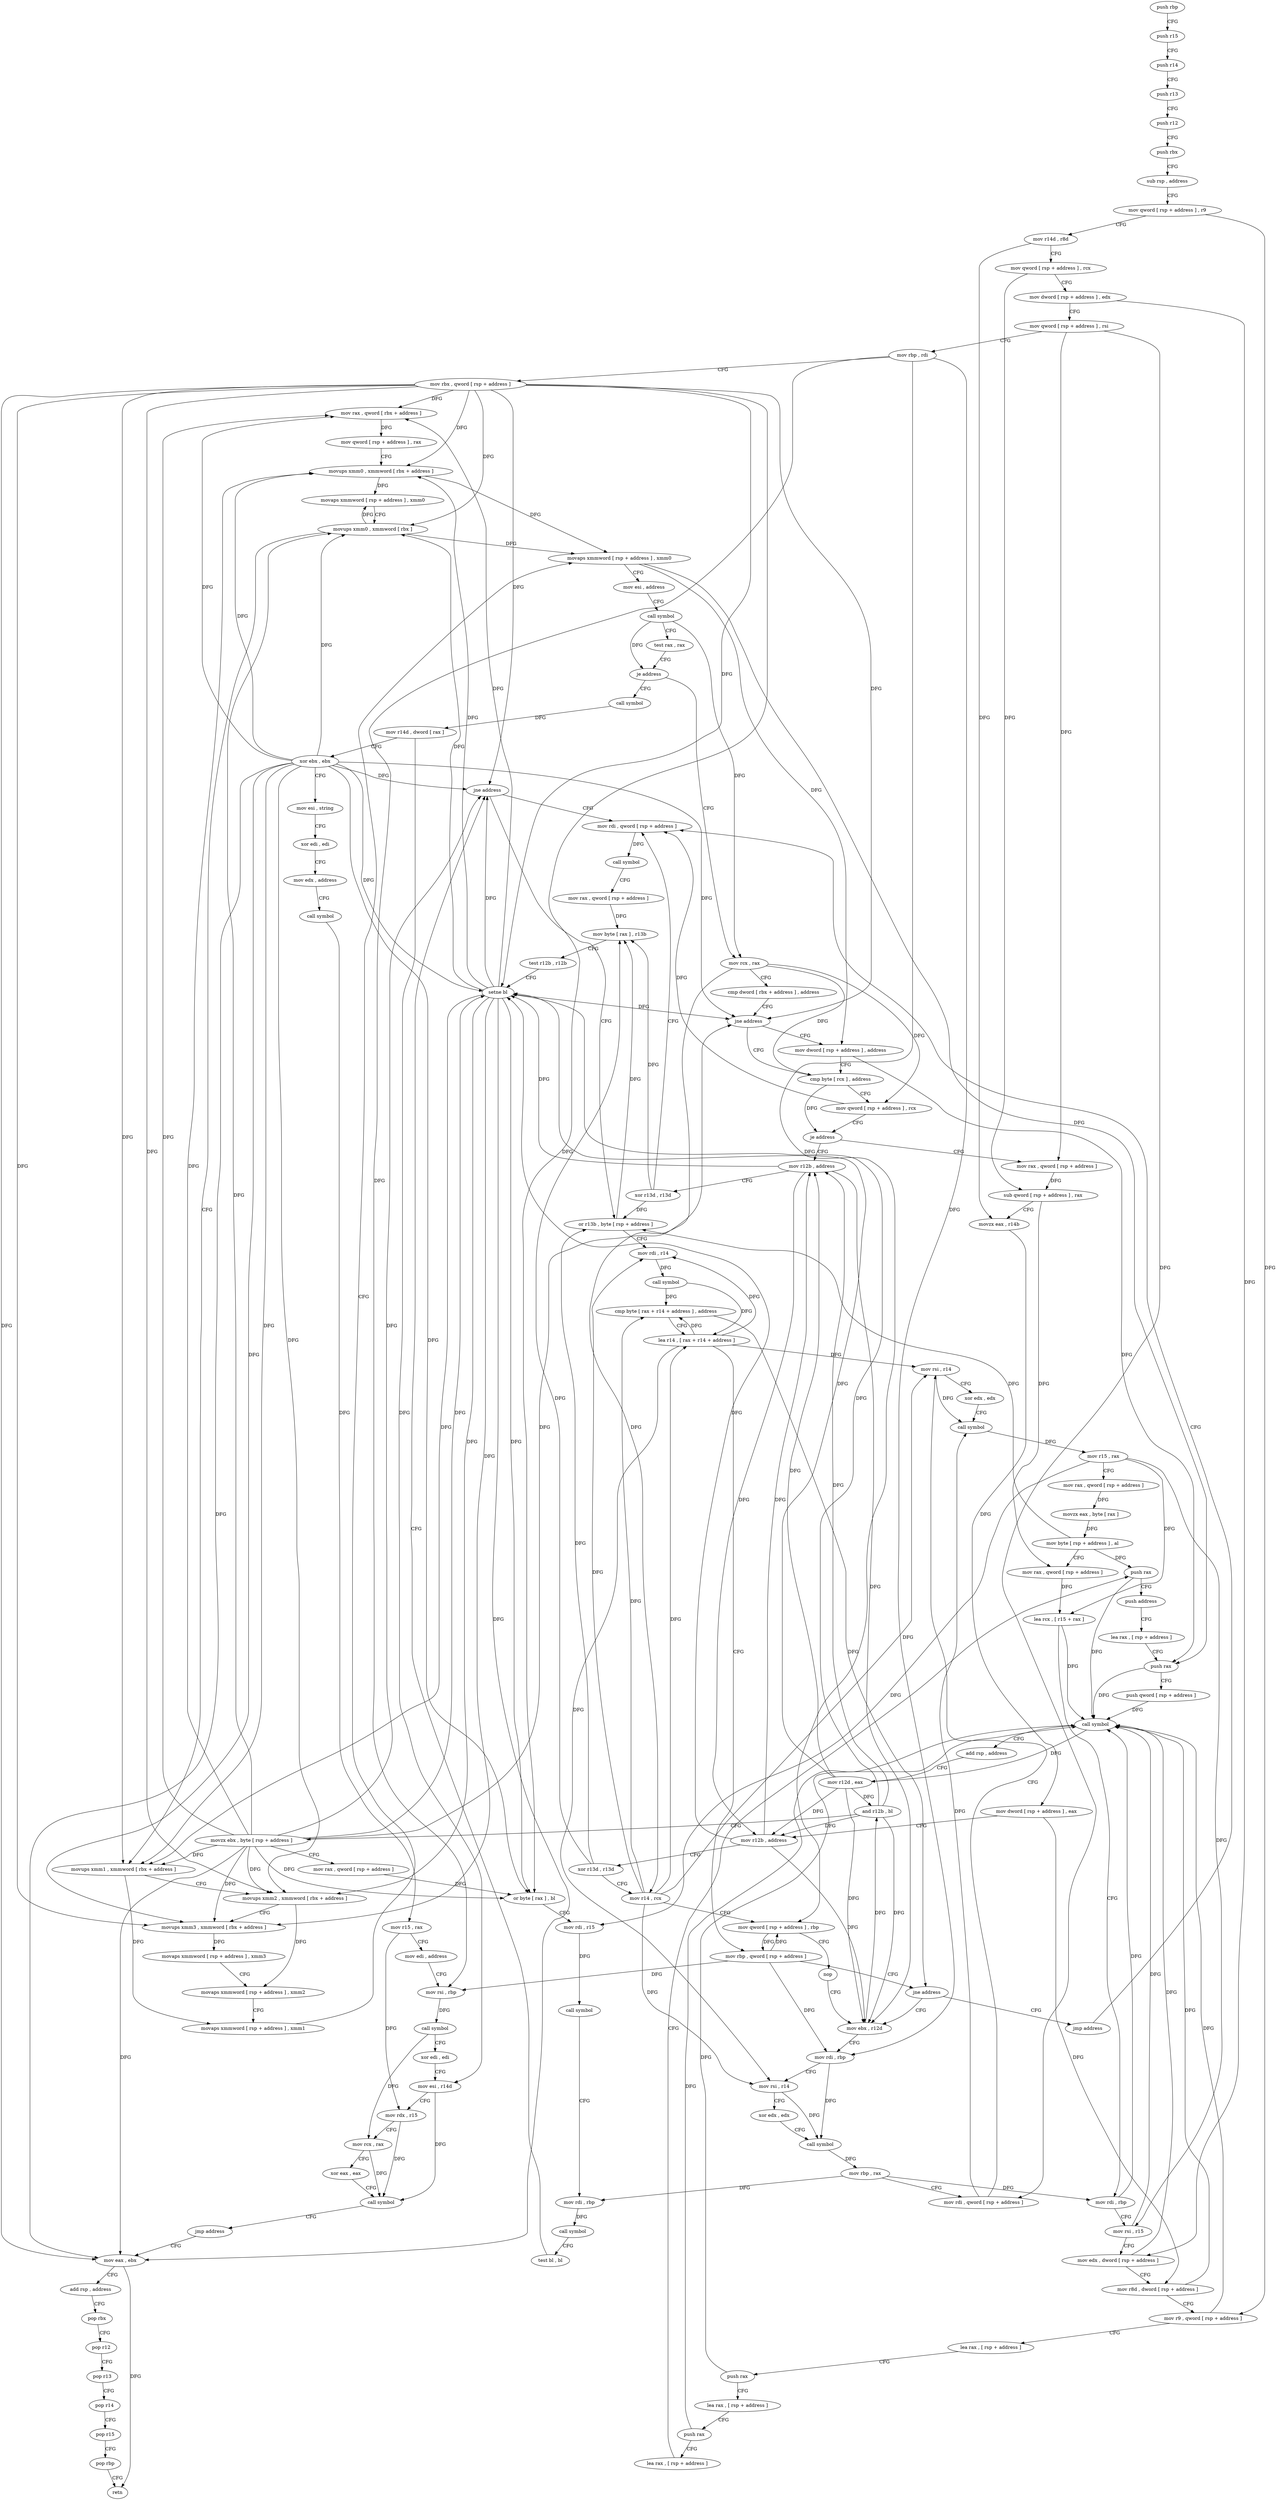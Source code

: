 digraph "func" {
"4221968" [label = "push rbp" ]
"4221969" [label = "push r15" ]
"4221971" [label = "push r14" ]
"4221973" [label = "push r13" ]
"4221975" [label = "push r12" ]
"4221977" [label = "push rbx" ]
"4221978" [label = "sub rsp , address" ]
"4221985" [label = "mov qword [ rsp + address ] , r9" ]
"4221990" [label = "mov r14d , r8d" ]
"4221993" [label = "mov qword [ rsp + address ] , rcx" ]
"4221998" [label = "mov dword [ rsp + address ] , edx" ]
"4222002" [label = "mov qword [ rsp + address ] , rsi" ]
"4222007" [label = "mov rbp , rdi" ]
"4222010" [label = "mov rbx , qword [ rsp + address ]" ]
"4222018" [label = "mov rax , qword [ rbx + address ]" ]
"4222022" [label = "mov qword [ rsp + address ] , rax" ]
"4222030" [label = "movups xmm0 , xmmword [ rbx + address ]" ]
"4222034" [label = "movaps xmmword [ rsp + address ] , xmm0" ]
"4222042" [label = "movups xmm0 , xmmword [ rbx ]" ]
"4222045" [label = "movups xmm1 , xmmword [ rbx + address ]" ]
"4222049" [label = "movups xmm2 , xmmword [ rbx + address ]" ]
"4222053" [label = "movups xmm3 , xmmword [ rbx + address ]" ]
"4222057" [label = "movaps xmmword [ rsp + address ] , xmm3" ]
"4222062" [label = "movaps xmmword [ rsp + address ] , xmm2" ]
"4222067" [label = "movaps xmmword [ rsp + address ] , xmm1" ]
"4222072" [label = "movaps xmmword [ rsp + address ] , xmm0" ]
"4222077" [label = "mov esi , address" ]
"4222082" [label = "call symbol" ]
"4222087" [label = "test rax , rax" ]
"4222090" [label = "je address" ]
"4222361" [label = "call symbol" ]
"4222096" [label = "mov rcx , rax" ]
"4222366" [label = "mov r14d , dword [ rax ]" ]
"4222369" [label = "xor ebx , ebx" ]
"4222371" [label = "mov esi , string" ]
"4222376" [label = "xor edi , edi" ]
"4222378" [label = "mov edx , address" ]
"4222383" [label = "call symbol" ]
"4222388" [label = "mov r15 , rax" ]
"4222391" [label = "mov edi , address" ]
"4222396" [label = "mov rsi , rbp" ]
"4222399" [label = "call symbol" ]
"4222404" [label = "xor edi , edi" ]
"4222406" [label = "mov esi , r14d" ]
"4222409" [label = "mov rdx , r15" ]
"4222412" [label = "mov rcx , rax" ]
"4222415" [label = "xor eax , eax" ]
"4222417" [label = "call symbol" ]
"4222422" [label = "jmp address" ]
"4222457" [label = "mov eax , ebx" ]
"4222099" [label = "cmp dword [ rbx + address ] , address" ]
"4222103" [label = "jne address" ]
"4222113" [label = "cmp byte [ rcx ] , address" ]
"4222105" [label = "mov dword [ rsp + address ] , address" ]
"4222459" [label = "add rsp , address" ]
"4222466" [label = "pop rbx" ]
"4222467" [label = "pop r12" ]
"4222469" [label = "pop r13" ]
"4222471" [label = "pop r14" ]
"4222473" [label = "pop r15" ]
"4222475" [label = "pop rbp" ]
"4222476" [label = "retn" ]
"4222116" [label = "mov qword [ rsp + address ] , rcx" ]
"4222121" [label = "je address" ]
"4222424" [label = "mov r12b , address" ]
"4222127" [label = "mov rax , qword [ rsp + address ]" ]
"4222427" [label = "xor r13d , r13d" ]
"4222430" [label = "mov rdi , qword [ rsp + address ]" ]
"4222132" [label = "sub qword [ rsp + address ] , rax" ]
"4222137" [label = "movzx eax , r14b" ]
"4222141" [label = "mov dword [ rsp + address ] , eax" ]
"4222145" [label = "mov r12b , address" ]
"4222148" [label = "xor r13d , r13d" ]
"4222151" [label = "mov r14 , rcx" ]
"4222154" [label = "mov qword [ rsp + address ] , rbp" ]
"4222159" [label = "nop" ]
"4222160" [label = "mov ebx , r12d" ]
"4222435" [label = "call symbol" ]
"4222440" [label = "mov rax , qword [ rsp + address ]" ]
"4222448" [label = "mov byte [ rax ] , r13b" ]
"4222451" [label = "test r12b , r12b" ]
"4222454" [label = "setne bl" ]
"4222324" [label = "or r13b , byte [ rsp + address ]" ]
"4222329" [label = "mov rdi , r14" ]
"4222332" [label = "call symbol" ]
"4222337" [label = "cmp byte [ rax + r14 + address ] , address" ]
"4222343" [label = "lea r14 , [ rax + r14 + address ]" ]
"4222348" [label = "mov rbp , qword [ rsp + address ]" ]
"4222353" [label = "jne address" ]
"4222359" [label = "jmp address" ]
"4222163" [label = "mov rdi , rbp" ]
"4222166" [label = "mov rsi , r14" ]
"4222169" [label = "xor edx , edx" ]
"4222171" [label = "call symbol" ]
"4222176" [label = "mov rbp , rax" ]
"4222179" [label = "mov rdi , qword [ rsp + address ]" ]
"4222184" [label = "mov rsi , r14" ]
"4222187" [label = "xor edx , edx" ]
"4222189" [label = "call symbol" ]
"4222194" [label = "mov r15 , rax" ]
"4222197" [label = "mov rax , qword [ rsp + address ]" ]
"4222205" [label = "movzx eax , byte [ rax ]" ]
"4222208" [label = "mov byte [ rsp + address ] , al" ]
"4222212" [label = "mov rax , qword [ rsp + address ]" ]
"4222217" [label = "lea rcx , [ r15 + rax ]" ]
"4222221" [label = "mov rdi , rbp" ]
"4222224" [label = "mov rsi , r15" ]
"4222227" [label = "mov edx , dword [ rsp + address ]" ]
"4222231" [label = "mov r8d , dword [ rsp + address ]" ]
"4222236" [label = "mov r9 , qword [ rsp + address ]" ]
"4222241" [label = "lea rax , [ rsp + address ]" ]
"4222246" [label = "push rax" ]
"4222247" [label = "lea rax , [ rsp + address ]" ]
"4222252" [label = "push rax" ]
"4222253" [label = "lea rax , [ rsp + address ]" ]
"4222258" [label = "push rax" ]
"4222259" [label = "push address" ]
"4222261" [label = "lea rax , [ rsp + address ]" ]
"4222266" [label = "push rax" ]
"4222267" [label = "push qword [ rsp + address ]" ]
"4222274" [label = "call symbol" ]
"4222279" [label = "add rsp , address" ]
"4222283" [label = "mov r12d , eax" ]
"4222286" [label = "and r12b , bl" ]
"4222289" [label = "movzx ebx , byte [ rsp + address ]" ]
"4222294" [label = "mov rax , qword [ rsp + address ]" ]
"4222302" [label = "or byte [ rax ] , bl" ]
"4222304" [label = "mov rdi , r15" ]
"4222307" [label = "call symbol" ]
"4222312" [label = "mov rdi , rbp" ]
"4222315" [label = "call symbol" ]
"4222320" [label = "test bl , bl" ]
"4222322" [label = "jne address" ]
"4221968" -> "4221969" [ label = "CFG" ]
"4221969" -> "4221971" [ label = "CFG" ]
"4221971" -> "4221973" [ label = "CFG" ]
"4221973" -> "4221975" [ label = "CFG" ]
"4221975" -> "4221977" [ label = "CFG" ]
"4221977" -> "4221978" [ label = "CFG" ]
"4221978" -> "4221985" [ label = "CFG" ]
"4221985" -> "4221990" [ label = "CFG" ]
"4221985" -> "4222236" [ label = "DFG" ]
"4221990" -> "4221993" [ label = "CFG" ]
"4221990" -> "4222137" [ label = "DFG" ]
"4221993" -> "4221998" [ label = "CFG" ]
"4221993" -> "4222132" [ label = "DFG" ]
"4221998" -> "4222002" [ label = "CFG" ]
"4221998" -> "4222227" [ label = "DFG" ]
"4222002" -> "4222007" [ label = "CFG" ]
"4222002" -> "4222127" [ label = "DFG" ]
"4222002" -> "4222179" [ label = "DFG" ]
"4222007" -> "4222010" [ label = "CFG" ]
"4222007" -> "4222396" [ label = "DFG" ]
"4222007" -> "4222154" [ label = "DFG" ]
"4222007" -> "4222163" [ label = "DFG" ]
"4222010" -> "4222018" [ label = "DFG" ]
"4222010" -> "4222030" [ label = "DFG" ]
"4222010" -> "4222042" [ label = "DFG" ]
"4222010" -> "4222045" [ label = "DFG" ]
"4222010" -> "4222049" [ label = "DFG" ]
"4222010" -> "4222053" [ label = "DFG" ]
"4222010" -> "4222103" [ label = "DFG" ]
"4222010" -> "4222457" [ label = "DFG" ]
"4222010" -> "4222454" [ label = "DFG" ]
"4222010" -> "4222302" [ label = "DFG" ]
"4222010" -> "4222322" [ label = "DFG" ]
"4222018" -> "4222022" [ label = "DFG" ]
"4222022" -> "4222030" [ label = "CFG" ]
"4222030" -> "4222034" [ label = "DFG" ]
"4222030" -> "4222072" [ label = "DFG" ]
"4222034" -> "4222042" [ label = "CFG" ]
"4222042" -> "4222045" [ label = "CFG" ]
"4222042" -> "4222034" [ label = "DFG" ]
"4222042" -> "4222072" [ label = "DFG" ]
"4222045" -> "4222049" [ label = "CFG" ]
"4222045" -> "4222067" [ label = "DFG" ]
"4222049" -> "4222053" [ label = "CFG" ]
"4222049" -> "4222062" [ label = "DFG" ]
"4222053" -> "4222057" [ label = "DFG" ]
"4222057" -> "4222062" [ label = "CFG" ]
"4222062" -> "4222067" [ label = "CFG" ]
"4222067" -> "4222072" [ label = "CFG" ]
"4222072" -> "4222077" [ label = "CFG" ]
"4222072" -> "4222105" [ label = "DFG" ]
"4222072" -> "4222266" [ label = "DFG" ]
"4222077" -> "4222082" [ label = "CFG" ]
"4222082" -> "4222087" [ label = "CFG" ]
"4222082" -> "4222090" [ label = "DFG" ]
"4222082" -> "4222096" [ label = "DFG" ]
"4222087" -> "4222090" [ label = "CFG" ]
"4222090" -> "4222361" [ label = "CFG" ]
"4222090" -> "4222096" [ label = "CFG" ]
"4222361" -> "4222366" [ label = "DFG" ]
"4222096" -> "4222099" [ label = "CFG" ]
"4222096" -> "4222113" [ label = "DFG" ]
"4222096" -> "4222116" [ label = "DFG" ]
"4222096" -> "4222151" [ label = "DFG" ]
"4222366" -> "4222369" [ label = "CFG" ]
"4222366" -> "4222406" [ label = "DFG" ]
"4222369" -> "4222371" [ label = "CFG" ]
"4222369" -> "4222018" [ label = "DFG" ]
"4222369" -> "4222030" [ label = "DFG" ]
"4222369" -> "4222042" [ label = "DFG" ]
"4222369" -> "4222045" [ label = "DFG" ]
"4222369" -> "4222049" [ label = "DFG" ]
"4222369" -> "4222053" [ label = "DFG" ]
"4222369" -> "4222103" [ label = "DFG" ]
"4222369" -> "4222457" [ label = "DFG" ]
"4222369" -> "4222454" [ label = "DFG" ]
"4222369" -> "4222302" [ label = "DFG" ]
"4222369" -> "4222322" [ label = "DFG" ]
"4222371" -> "4222376" [ label = "CFG" ]
"4222376" -> "4222378" [ label = "CFG" ]
"4222378" -> "4222383" [ label = "CFG" ]
"4222383" -> "4222388" [ label = "DFG" ]
"4222388" -> "4222391" [ label = "CFG" ]
"4222388" -> "4222409" [ label = "DFG" ]
"4222391" -> "4222396" [ label = "CFG" ]
"4222396" -> "4222399" [ label = "DFG" ]
"4222399" -> "4222404" [ label = "CFG" ]
"4222399" -> "4222412" [ label = "DFG" ]
"4222404" -> "4222406" [ label = "CFG" ]
"4222406" -> "4222409" [ label = "CFG" ]
"4222406" -> "4222417" [ label = "DFG" ]
"4222409" -> "4222412" [ label = "CFG" ]
"4222409" -> "4222417" [ label = "DFG" ]
"4222412" -> "4222415" [ label = "CFG" ]
"4222412" -> "4222417" [ label = "DFG" ]
"4222415" -> "4222417" [ label = "CFG" ]
"4222417" -> "4222422" [ label = "CFG" ]
"4222422" -> "4222457" [ label = "CFG" ]
"4222457" -> "4222459" [ label = "CFG" ]
"4222457" -> "4222476" [ label = "DFG" ]
"4222099" -> "4222103" [ label = "CFG" ]
"4222103" -> "4222113" [ label = "CFG" ]
"4222103" -> "4222105" [ label = "CFG" ]
"4222113" -> "4222116" [ label = "CFG" ]
"4222113" -> "4222121" [ label = "DFG" ]
"4222105" -> "4222113" [ label = "CFG" ]
"4222105" -> "4222266" [ label = "DFG" ]
"4222459" -> "4222466" [ label = "CFG" ]
"4222466" -> "4222467" [ label = "CFG" ]
"4222467" -> "4222469" [ label = "CFG" ]
"4222469" -> "4222471" [ label = "CFG" ]
"4222471" -> "4222473" [ label = "CFG" ]
"4222473" -> "4222475" [ label = "CFG" ]
"4222475" -> "4222476" [ label = "CFG" ]
"4222116" -> "4222121" [ label = "CFG" ]
"4222116" -> "4222430" [ label = "DFG" ]
"4222121" -> "4222424" [ label = "CFG" ]
"4222121" -> "4222127" [ label = "CFG" ]
"4222424" -> "4222427" [ label = "CFG" ]
"4222424" -> "4222145" [ label = "DFG" ]
"4222424" -> "4222454" [ label = "DFG" ]
"4222424" -> "4222160" [ label = "DFG" ]
"4222127" -> "4222132" [ label = "DFG" ]
"4222427" -> "4222430" [ label = "CFG" ]
"4222427" -> "4222448" [ label = "DFG" ]
"4222427" -> "4222324" [ label = "DFG" ]
"4222430" -> "4222435" [ label = "DFG" ]
"4222132" -> "4222137" [ label = "CFG" ]
"4222132" -> "4222212" [ label = "DFG" ]
"4222137" -> "4222141" [ label = "DFG" ]
"4222141" -> "4222145" [ label = "CFG" ]
"4222141" -> "4222231" [ label = "DFG" ]
"4222145" -> "4222148" [ label = "CFG" ]
"4222145" -> "4222424" [ label = "DFG" ]
"4222145" -> "4222454" [ label = "DFG" ]
"4222145" -> "4222160" [ label = "DFG" ]
"4222148" -> "4222151" [ label = "CFG" ]
"4222148" -> "4222448" [ label = "DFG" ]
"4222148" -> "4222324" [ label = "DFG" ]
"4222151" -> "4222154" [ label = "CFG" ]
"4222151" -> "4222166" [ label = "DFG" ]
"4222151" -> "4222184" [ label = "DFG" ]
"4222151" -> "4222329" [ label = "DFG" ]
"4222151" -> "4222337" [ label = "DFG" ]
"4222151" -> "4222343" [ label = "DFG" ]
"4222154" -> "4222159" [ label = "CFG" ]
"4222154" -> "4222348" [ label = "DFG" ]
"4222159" -> "4222160" [ label = "CFG" ]
"4222160" -> "4222163" [ label = "CFG" ]
"4222160" -> "4222286" [ label = "DFG" ]
"4222435" -> "4222440" [ label = "CFG" ]
"4222440" -> "4222448" [ label = "DFG" ]
"4222448" -> "4222451" [ label = "CFG" ]
"4222451" -> "4222454" [ label = "CFG" ]
"4222454" -> "4222457" [ label = "DFG" ]
"4222454" -> "4222018" [ label = "DFG" ]
"4222454" -> "4222030" [ label = "DFG" ]
"4222454" -> "4222042" [ label = "DFG" ]
"4222454" -> "4222045" [ label = "DFG" ]
"4222454" -> "4222049" [ label = "DFG" ]
"4222454" -> "4222053" [ label = "DFG" ]
"4222454" -> "4222103" [ label = "DFG" ]
"4222454" -> "4222302" [ label = "DFG" ]
"4222454" -> "4222322" [ label = "DFG" ]
"4222324" -> "4222329" [ label = "CFG" ]
"4222324" -> "4222448" [ label = "DFG" ]
"4222329" -> "4222332" [ label = "DFG" ]
"4222332" -> "4222337" [ label = "DFG" ]
"4222332" -> "4222343" [ label = "DFG" ]
"4222337" -> "4222343" [ label = "CFG" ]
"4222337" -> "4222353" [ label = "DFG" ]
"4222343" -> "4222348" [ label = "CFG" ]
"4222343" -> "4222166" [ label = "DFG" ]
"4222343" -> "4222184" [ label = "DFG" ]
"4222343" -> "4222329" [ label = "DFG" ]
"4222343" -> "4222337" [ label = "DFG" ]
"4222348" -> "4222353" [ label = "CFG" ]
"4222348" -> "4222396" [ label = "DFG" ]
"4222348" -> "4222154" [ label = "DFG" ]
"4222348" -> "4222163" [ label = "DFG" ]
"4222353" -> "4222160" [ label = "CFG" ]
"4222353" -> "4222359" [ label = "CFG" ]
"4222359" -> "4222430" [ label = "CFG" ]
"4222163" -> "4222166" [ label = "CFG" ]
"4222163" -> "4222171" [ label = "DFG" ]
"4222166" -> "4222169" [ label = "CFG" ]
"4222166" -> "4222171" [ label = "DFG" ]
"4222169" -> "4222171" [ label = "CFG" ]
"4222171" -> "4222176" [ label = "DFG" ]
"4222176" -> "4222179" [ label = "CFG" ]
"4222176" -> "4222221" [ label = "DFG" ]
"4222176" -> "4222312" [ label = "DFG" ]
"4222179" -> "4222184" [ label = "CFG" ]
"4222179" -> "4222189" [ label = "DFG" ]
"4222184" -> "4222187" [ label = "CFG" ]
"4222184" -> "4222189" [ label = "DFG" ]
"4222187" -> "4222189" [ label = "CFG" ]
"4222189" -> "4222194" [ label = "DFG" ]
"4222194" -> "4222197" [ label = "CFG" ]
"4222194" -> "4222217" [ label = "DFG" ]
"4222194" -> "4222224" [ label = "DFG" ]
"4222194" -> "4222304" [ label = "DFG" ]
"4222197" -> "4222205" [ label = "DFG" ]
"4222205" -> "4222208" [ label = "DFG" ]
"4222208" -> "4222212" [ label = "CFG" ]
"4222208" -> "4222324" [ label = "DFG" ]
"4222208" -> "4222258" [ label = "DFG" ]
"4222212" -> "4222217" [ label = "DFG" ]
"4222217" -> "4222221" [ label = "CFG" ]
"4222217" -> "4222274" [ label = "DFG" ]
"4222221" -> "4222224" [ label = "CFG" ]
"4222221" -> "4222274" [ label = "DFG" ]
"4222224" -> "4222227" [ label = "CFG" ]
"4222224" -> "4222274" [ label = "DFG" ]
"4222227" -> "4222231" [ label = "CFG" ]
"4222227" -> "4222274" [ label = "DFG" ]
"4222231" -> "4222236" [ label = "CFG" ]
"4222231" -> "4222274" [ label = "DFG" ]
"4222236" -> "4222241" [ label = "CFG" ]
"4222236" -> "4222274" [ label = "DFG" ]
"4222241" -> "4222246" [ label = "CFG" ]
"4222246" -> "4222247" [ label = "CFG" ]
"4222246" -> "4222274" [ label = "DFG" ]
"4222247" -> "4222252" [ label = "CFG" ]
"4222252" -> "4222253" [ label = "CFG" ]
"4222252" -> "4222274" [ label = "DFG" ]
"4222253" -> "4222258" [ label = "CFG" ]
"4222258" -> "4222259" [ label = "CFG" ]
"4222258" -> "4222274" [ label = "DFG" ]
"4222259" -> "4222261" [ label = "CFG" ]
"4222261" -> "4222266" [ label = "CFG" ]
"4222266" -> "4222267" [ label = "CFG" ]
"4222266" -> "4222274" [ label = "DFG" ]
"4222267" -> "4222274" [ label = "DFG" ]
"4222274" -> "4222279" [ label = "CFG" ]
"4222274" -> "4222283" [ label = "DFG" ]
"4222279" -> "4222283" [ label = "CFG" ]
"4222283" -> "4222286" [ label = "DFG" ]
"4222283" -> "4222424" [ label = "DFG" ]
"4222283" -> "4222145" [ label = "DFG" ]
"4222283" -> "4222454" [ label = "DFG" ]
"4222283" -> "4222160" [ label = "DFG" ]
"4222286" -> "4222289" [ label = "CFG" ]
"4222286" -> "4222424" [ label = "DFG" ]
"4222286" -> "4222145" [ label = "DFG" ]
"4222286" -> "4222454" [ label = "DFG" ]
"4222286" -> "4222160" [ label = "DFG" ]
"4222289" -> "4222294" [ label = "CFG" ]
"4222289" -> "4222018" [ label = "DFG" ]
"4222289" -> "4222030" [ label = "DFG" ]
"4222289" -> "4222042" [ label = "DFG" ]
"4222289" -> "4222045" [ label = "DFG" ]
"4222289" -> "4222049" [ label = "DFG" ]
"4222289" -> "4222053" [ label = "DFG" ]
"4222289" -> "4222103" [ label = "DFG" ]
"4222289" -> "4222457" [ label = "DFG" ]
"4222289" -> "4222454" [ label = "DFG" ]
"4222289" -> "4222302" [ label = "DFG" ]
"4222289" -> "4222322" [ label = "DFG" ]
"4222294" -> "4222302" [ label = "DFG" ]
"4222302" -> "4222304" [ label = "CFG" ]
"4222304" -> "4222307" [ label = "DFG" ]
"4222307" -> "4222312" [ label = "CFG" ]
"4222312" -> "4222315" [ label = "DFG" ]
"4222315" -> "4222320" [ label = "CFG" ]
"4222320" -> "4222322" [ label = "CFG" ]
"4222322" -> "4222430" [ label = "CFG" ]
"4222322" -> "4222324" [ label = "CFG" ]
}
